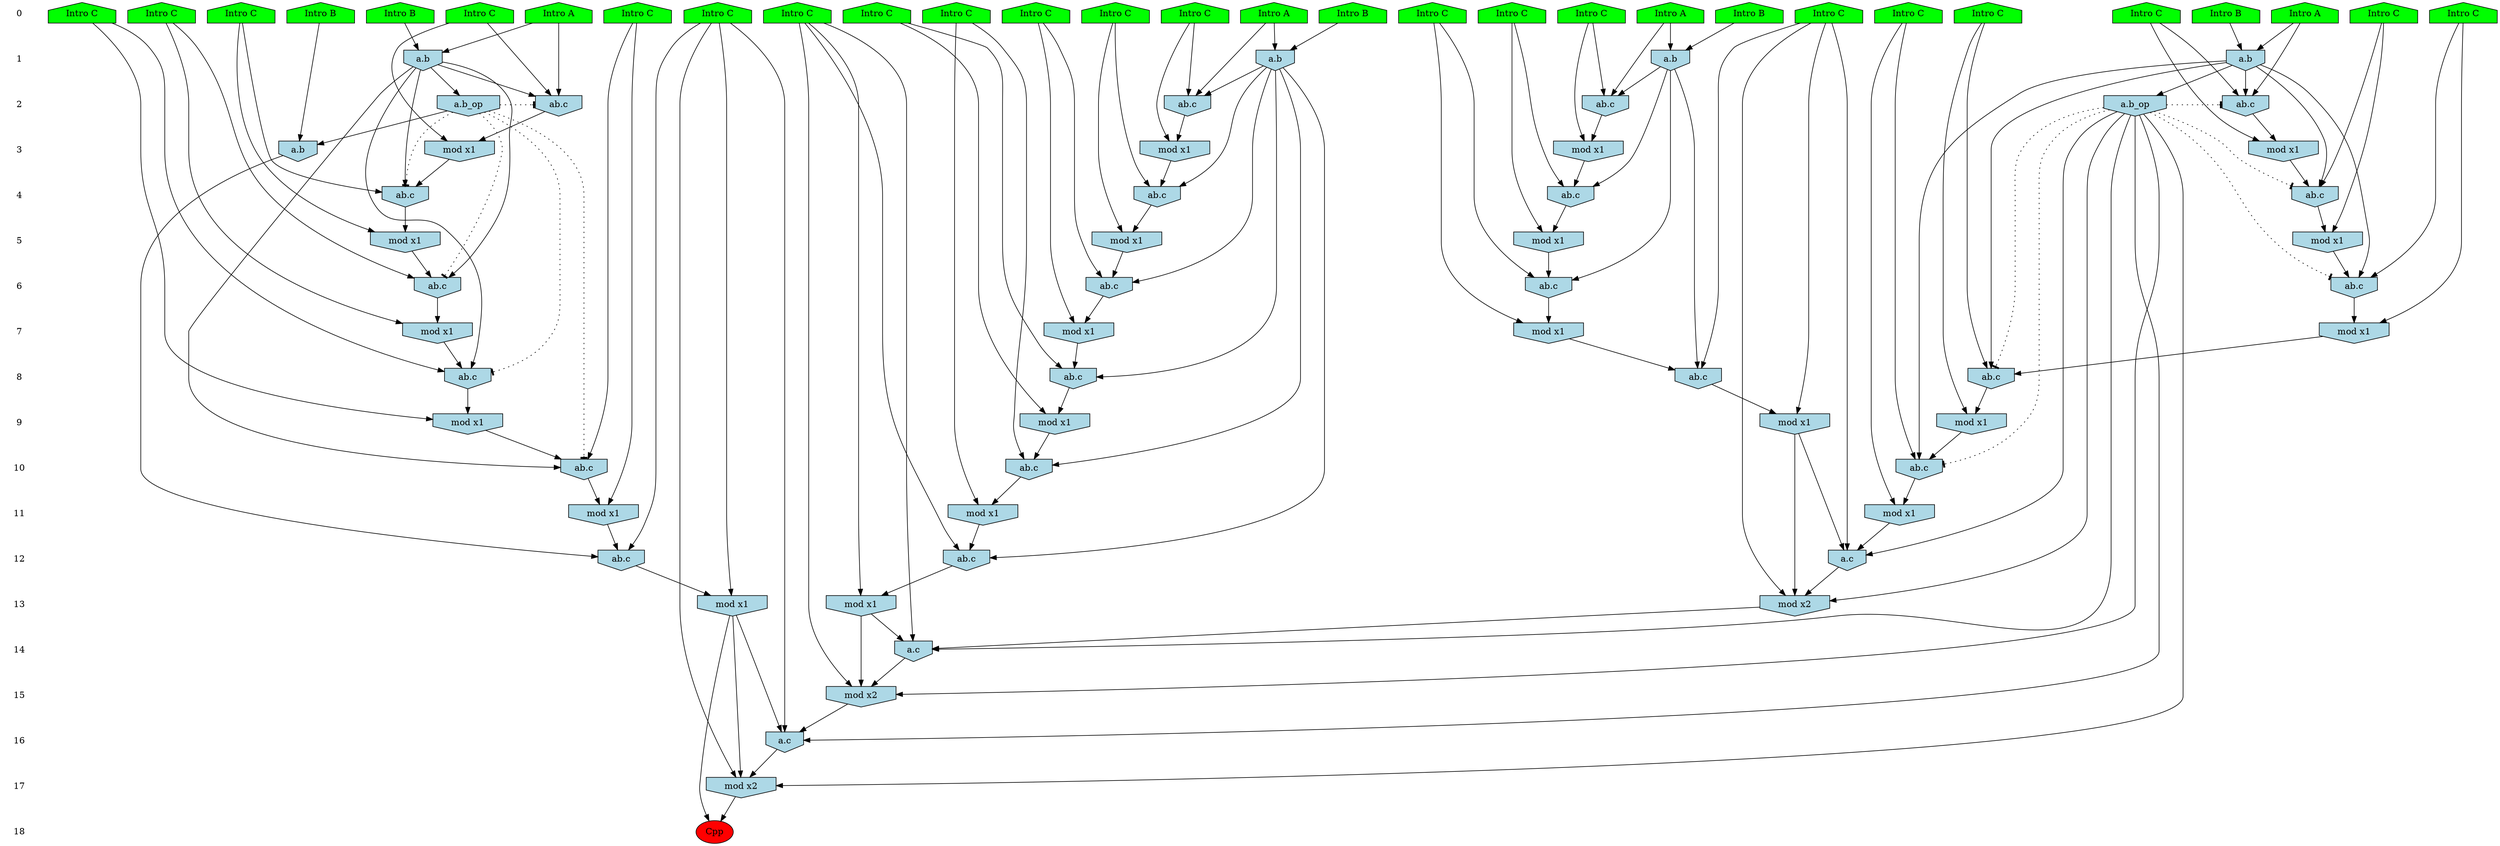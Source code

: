 /* Compression of 1 causal flows obtained in average at 2.096359E+01 t.u */
/* Compressed causal flows were: [3940] */
digraph G{
 ranksep=.5 ; 
{ rank = same ; "0" [shape=plaintext] ; node_1 [label ="Intro A", shape=house, style=filled, fillcolor=green] ;
node_2 [label ="Intro B", shape=house, style=filled, fillcolor=green] ;
node_3 [label ="Intro A", shape=house, style=filled, fillcolor=green] ;
node_4 [label ="Intro B", shape=house, style=filled, fillcolor=green] ;
node_5 [label ="Intro A", shape=house, style=filled, fillcolor=green] ;
node_6 [label ="Intro B", shape=house, style=filled, fillcolor=green] ;
node_7 [label ="Intro B", shape=house, style=filled, fillcolor=green] ;
node_8 [label ="Intro A", shape=house, style=filled, fillcolor=green] ;
node_9 [label ="Intro B", shape=house, style=filled, fillcolor=green] ;
node_10 [label ="Intro C", shape=house, style=filled, fillcolor=green] ;
node_11 [label ="Intro C", shape=house, style=filled, fillcolor=green] ;
node_12 [label ="Intro C", shape=house, style=filled, fillcolor=green] ;
node_13 [label ="Intro C", shape=house, style=filled, fillcolor=green] ;
node_14 [label ="Intro C", shape=house, style=filled, fillcolor=green] ;
node_15 [label ="Intro C", shape=house, style=filled, fillcolor=green] ;
node_16 [label ="Intro C", shape=house, style=filled, fillcolor=green] ;
node_17 [label ="Intro C", shape=house, style=filled, fillcolor=green] ;
node_18 [label ="Intro C", shape=house, style=filled, fillcolor=green] ;
node_19 [label ="Intro C", shape=house, style=filled, fillcolor=green] ;
node_20 [label ="Intro C", shape=house, style=filled, fillcolor=green] ;
node_21 [label ="Intro C", shape=house, style=filled, fillcolor=green] ;
node_22 [label ="Intro C", shape=house, style=filled, fillcolor=green] ;
node_23 [label ="Intro C", shape=house, style=filled, fillcolor=green] ;
node_24 [label ="Intro C", shape=house, style=filled, fillcolor=green] ;
node_25 [label ="Intro C", shape=house, style=filled, fillcolor=green] ;
node_26 [label ="Intro C", shape=house, style=filled, fillcolor=green] ;
node_27 [label ="Intro C", shape=house, style=filled, fillcolor=green] ;
node_28 [label ="Intro C", shape=house, style=filled, fillcolor=green] ;
node_29 [label ="Intro C", shape=house, style=filled, fillcolor=green] ;
node_30 [label ="Intro C", shape=house, style=filled, fillcolor=green] ;
}
{ rank = same ; "1" [shape=plaintext] ; node_31 [label="a.b", shape=invhouse, style=filled, fillcolor = lightblue] ;
node_35 [label="a.b", shape=invhouse, style=filled, fillcolor = lightblue] ;
node_37 [label="a.b", shape=invhouse, style=filled, fillcolor = lightblue] ;
node_45 [label="a.b", shape=invhouse, style=filled, fillcolor = lightblue] ;
}
{ rank = same ; "2" [shape=plaintext] ; node_32 [label="ab.c", shape=invhouse, style=filled, fillcolor = lightblue] ;
node_38 [label="ab.c", shape=invhouse, style=filled, fillcolor = lightblue] ;
node_40 [label="ab.c", shape=invhouse, style=filled, fillcolor = lightblue] ;
node_47 [label="ab.c", shape=invhouse, style=filled, fillcolor = lightblue] ;
node_61 [label="a.b_op", shape=invhouse, style=filled, fillcolor = lightblue] ;
node_74 [label="a.b_op", shape=invhouse, style=filled, fillcolor = lightblue] ;
}
{ rank = same ; "3" [shape=plaintext] ; node_33 [label="mod x1", shape=invhouse, style=filled, fillcolor = lightblue] ;
node_39 [label="mod x1", shape=invhouse, style=filled, fillcolor = lightblue] ;
node_43 [label="mod x1", shape=invhouse, style=filled, fillcolor = lightblue] ;
node_48 [label="mod x1", shape=invhouse, style=filled, fillcolor = lightblue] ;
node_79 [label="a.b", shape=invhouse, style=filled, fillcolor = lightblue] ;
}
{ rank = same ; "4" [shape=plaintext] ; node_34 [label="ab.c", shape=invhouse, style=filled, fillcolor = lightblue] ;
node_42 [label="ab.c", shape=invhouse, style=filled, fillcolor = lightblue] ;
node_50 [label="ab.c", shape=invhouse, style=filled, fillcolor = lightblue] ;
node_54 [label="ab.c", shape=invhouse, style=filled, fillcolor = lightblue] ;
}
{ rank = same ; "5" [shape=plaintext] ; node_36 [label="mod x1", shape=invhouse, style=filled, fillcolor = lightblue] ;
node_44 [label="mod x1", shape=invhouse, style=filled, fillcolor = lightblue] ;
node_51 [label="mod x1", shape=invhouse, style=filled, fillcolor = lightblue] ;
node_58 [label="mod x1", shape=invhouse, style=filled, fillcolor = lightblue] ;
}
{ rank = same ; "6" [shape=plaintext] ; node_41 [label="ab.c", shape=invhouse, style=filled, fillcolor = lightblue] ;
node_52 [label="ab.c", shape=invhouse, style=filled, fillcolor = lightblue] ;
node_55 [label="ab.c", shape=invhouse, style=filled, fillcolor = lightblue] ;
node_62 [label="ab.c", shape=invhouse, style=filled, fillcolor = lightblue] ;
}
{ rank = same ; "7" [shape=plaintext] ; node_46 [label="mod x1", shape=invhouse, style=filled, fillcolor = lightblue] ;
node_56 [label="mod x1", shape=invhouse, style=filled, fillcolor = lightblue] ;
node_64 [label="mod x1", shape=invhouse, style=filled, fillcolor = lightblue] ;
node_67 [label="mod x1", shape=invhouse, style=filled, fillcolor = lightblue] ;
}
{ rank = same ; "8" [shape=plaintext] ; node_49 [label="ab.c", shape=invhouse, style=filled, fillcolor = lightblue] ;
node_59 [label="ab.c", shape=invhouse, style=filled, fillcolor = lightblue] ;
node_65 [label="ab.c", shape=invhouse, style=filled, fillcolor = lightblue] ;
node_68 [label="ab.c", shape=invhouse, style=filled, fillcolor = lightblue] ;
}
{ rank = same ; "9" [shape=plaintext] ; node_53 [label="mod x1", shape=invhouse, style=filled, fillcolor = lightblue] ;
node_60 [label="mod x1", shape=invhouse, style=filled, fillcolor = lightblue] ;
node_66 [label="mod x1", shape=invhouse, style=filled, fillcolor = lightblue] ;
node_69 [label="mod x1", shape=invhouse, style=filled, fillcolor = lightblue] ;
}
{ rank = same ; "10" [shape=plaintext] ; node_57 [label="ab.c", shape=invhouse, style=filled, fillcolor = lightblue] ;
node_70 [label="ab.c", shape=invhouse, style=filled, fillcolor = lightblue] ;
node_72 [label="ab.c", shape=invhouse, style=filled, fillcolor = lightblue] ;
}
{ rank = same ; "11" [shape=plaintext] ; node_63 [label="mod x1", shape=invhouse, style=filled, fillcolor = lightblue] ;
node_73 [label="mod x1", shape=invhouse, style=filled, fillcolor = lightblue] ;
node_75 [label="mod x1", shape=invhouse, style=filled, fillcolor = lightblue] ;
}
{ rank = same ; "12" [shape=plaintext] ; node_71 [label="a.c", shape=invhouse, style=filled, fillcolor = lightblue] ;
node_77 [label="ab.c", shape=invhouse, style=filled, fillcolor = lightblue] ;
node_80 [label="ab.c", shape=invhouse, style=filled, fillcolor = lightblue] ;
}
{ rank = same ; "13" [shape=plaintext] ; node_76 [label="mod x2", shape=invhouse, style=filled, fillcolor = lightblue] ;
node_78 [label="mod x1", shape=invhouse, style=filled, fillcolor = lightblue] ;
node_82 [label="mod x1", shape=invhouse, style=filled, fillcolor = lightblue] ;
}
{ rank = same ; "14" [shape=plaintext] ; node_81 [label="a.c", shape=invhouse, style=filled, fillcolor = lightblue] ;
}
{ rank = same ; "15" [shape=plaintext] ; node_83 [label="mod x2", shape=invhouse, style=filled, fillcolor = lightblue] ;
}
{ rank = same ; "16" [shape=plaintext] ; node_84 [label="a.c", shape=invhouse, style=filled, fillcolor = lightblue] ;
}
{ rank = same ; "17" [shape=plaintext] ; node_85 [label="mod x2", shape=invhouse, style=filled, fillcolor = lightblue] ;
}
{ rank = same ; "18" [shape=plaintext] ; node_86 [label ="Cpp", style=filled, fillcolor=red] ;
}
"0" -> "1" [style="invis"]; 
"1" -> "2" [style="invis"]; 
"2" -> "3" [style="invis"]; 
"3" -> "4" [style="invis"]; 
"4" -> "5" [style="invis"]; 
"5" -> "6" [style="invis"]; 
"6" -> "7" [style="invis"]; 
"7" -> "8" [style="invis"]; 
"8" -> "9" [style="invis"]; 
"9" -> "10" [style="invis"]; 
"10" -> "11" [style="invis"]; 
"11" -> "12" [style="invis"]; 
"12" -> "13" [style="invis"]; 
"13" -> "14" [style="invis"]; 
"14" -> "15" [style="invis"]; 
"15" -> "16" [style="invis"]; 
"16" -> "17" [style="invis"]; 
"17" -> "18" [style="invis"]; 
node_3 -> node_31
node_4 -> node_31
node_3 -> node_32
node_29 -> node_32
node_31 -> node_32
node_29 -> node_33
node_32 -> node_33
node_18 -> node_34
node_31 -> node_34
node_33 -> node_34
node_1 -> node_35
node_2 -> node_35
node_18 -> node_36
node_34 -> node_36
node_8 -> node_37
node_9 -> node_37
node_1 -> node_38
node_24 -> node_38
node_35 -> node_38
node_24 -> node_39
node_38 -> node_39
node_8 -> node_40
node_28 -> node_40
node_37 -> node_40
node_23 -> node_41
node_31 -> node_41
node_36 -> node_41
node_12 -> node_42
node_35 -> node_42
node_39 -> node_42
node_28 -> node_43
node_40 -> node_43
node_12 -> node_44
node_42 -> node_44
node_5 -> node_45
node_6 -> node_45
node_23 -> node_46
node_41 -> node_46
node_5 -> node_47
node_30 -> node_47
node_45 -> node_47
node_30 -> node_48
node_47 -> node_48
node_17 -> node_49
node_31 -> node_49
node_46 -> node_49
node_26 -> node_50
node_45 -> node_50
node_48 -> node_50
node_26 -> node_51
node_50 -> node_51
node_14 -> node_52
node_35 -> node_52
node_44 -> node_52
node_17 -> node_53
node_49 -> node_53
node_19 -> node_54
node_37 -> node_54
node_43 -> node_54
node_10 -> node_55
node_45 -> node_55
node_51 -> node_55
node_10 -> node_56
node_55 -> node_56
node_16 -> node_57
node_31 -> node_57
node_53 -> node_57
node_19 -> node_58
node_54 -> node_58
node_27 -> node_59
node_45 -> node_59
node_56 -> node_59
node_27 -> node_60
node_59 -> node_60
node_31 -> node_61
node_22 -> node_62
node_37 -> node_62
node_58 -> node_62
node_16 -> node_63
node_57 -> node_63
node_22 -> node_64
node_62 -> node_64
node_20 -> node_65
node_37 -> node_65
node_64 -> node_65
node_20 -> node_66
node_65 -> node_66
node_14 -> node_67
node_52 -> node_67
node_15 -> node_68
node_35 -> node_68
node_67 -> node_68
node_15 -> node_69
node_68 -> node_69
node_11 -> node_70
node_37 -> node_70
node_66 -> node_70
node_27 -> node_71
node_60 -> node_71
node_61 -> node_71
node_63 -> node_71
node_25 -> node_72
node_35 -> node_72
node_69 -> node_72
node_25 -> node_73
node_72 -> node_73
node_35 -> node_74
node_11 -> node_75
node_70 -> node_75
node_27 -> node_76
node_60 -> node_76
node_61 -> node_76
node_71 -> node_76
node_21 -> node_77
node_37 -> node_77
node_75 -> node_77
node_21 -> node_78
node_77 -> node_78
node_7 -> node_79
node_74 -> node_79
node_13 -> node_80
node_73 -> node_80
node_79 -> node_80
node_21 -> node_81
node_61 -> node_81
node_76 -> node_81
node_78 -> node_81
node_13 -> node_82
node_80 -> node_82
node_21 -> node_83
node_61 -> node_83
node_78 -> node_83
node_81 -> node_83
node_13 -> node_84
node_61 -> node_84
node_82 -> node_84
node_83 -> node_84
node_13 -> node_85
node_61 -> node_85
node_82 -> node_85
node_84 -> node_85
node_82 -> node_86
node_85 -> node_86
node_61 -> node_57 [style=dotted, arrowhead = tee] 
node_61 -> node_49 [style=dotted, arrowhead = tee] 
node_61 -> node_41 [style=dotted, arrowhead = tee] 
node_61 -> node_34 [style=dotted, arrowhead = tee] 
node_61 -> node_32 [style=dotted, arrowhead = tee] 
node_74 -> node_72 [style=dotted, arrowhead = tee] 
node_74 -> node_68 [style=dotted, arrowhead = tee] 
node_74 -> node_52 [style=dotted, arrowhead = tee] 
node_74 -> node_42 [style=dotted, arrowhead = tee] 
node_74 -> node_38 [style=dotted, arrowhead = tee] 
}
/*
 Dot generation time: 0.000000
*/